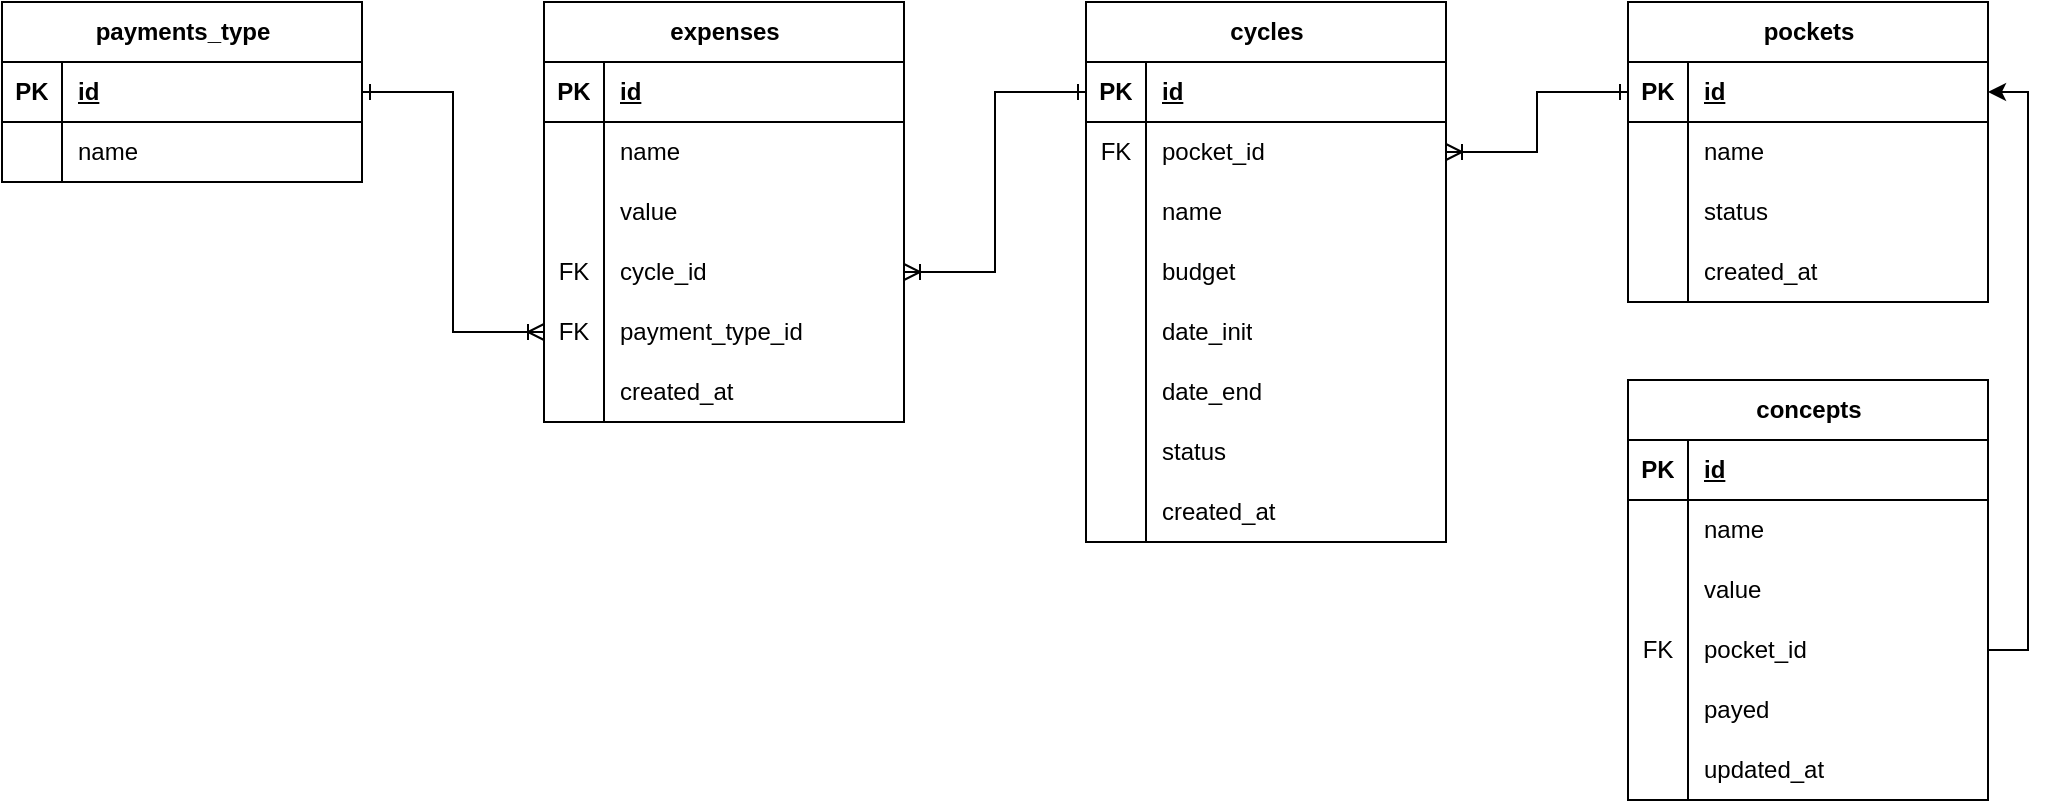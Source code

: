 <mxfile version="26.0.9">
  <diagram name="Page-1" id="GeWMx7mOWB3O76oJJy0g">
    <mxGraphModel dx="1013" dy="520" grid="0" gridSize="10" guides="1" tooltips="1" connect="1" arrows="1" fold="1" page="0" pageScale="1" pageWidth="850" pageHeight="1100" math="0" shadow="0">
      <root>
        <mxCell id="0" />
        <mxCell id="1" parent="0" />
        <mxCell id="YxS4vOd6Nqn7UH2DYtod-55" style="edgeStyle=orthogonalEdgeStyle;rounded=0;orthogonalLoop=1;jettySize=auto;html=1;endArrow=ERoneToMany;endFill=0;startArrow=ERone;startFill=0;" parent="1" source="YxS4vOd6Nqn7UH2DYtod-2" target="YxS4vOd6Nqn7UH2DYtod-49" edge="1">
          <mxGeometry relative="1" as="geometry" />
        </mxCell>
        <mxCell id="YxS4vOd6Nqn7UH2DYtod-1" value="payments_type" style="shape=table;startSize=30;container=1;collapsible=1;childLayout=tableLayout;fixedRows=1;rowLines=0;fontStyle=1;align=center;resizeLast=1;html=1;" parent="1" vertex="1">
          <mxGeometry x="13" y="58" width="180" height="90" as="geometry" />
        </mxCell>
        <mxCell id="YxS4vOd6Nqn7UH2DYtod-2" value="" style="shape=tableRow;horizontal=0;startSize=0;swimlaneHead=0;swimlaneBody=0;fillColor=none;collapsible=0;dropTarget=0;points=[[0,0.5],[1,0.5]];portConstraint=eastwest;top=0;left=0;right=0;bottom=1;" parent="YxS4vOd6Nqn7UH2DYtod-1" vertex="1">
          <mxGeometry y="30" width="180" height="30" as="geometry" />
        </mxCell>
        <mxCell id="YxS4vOd6Nqn7UH2DYtod-3" value="PK" style="shape=partialRectangle;connectable=0;fillColor=none;top=0;left=0;bottom=0;right=0;fontStyle=1;overflow=hidden;whiteSpace=wrap;html=1;" parent="YxS4vOd6Nqn7UH2DYtod-2" vertex="1">
          <mxGeometry width="30" height="30" as="geometry">
            <mxRectangle width="30" height="30" as="alternateBounds" />
          </mxGeometry>
        </mxCell>
        <mxCell id="YxS4vOd6Nqn7UH2DYtod-4" value="id" style="shape=partialRectangle;connectable=0;fillColor=none;top=0;left=0;bottom=0;right=0;align=left;spacingLeft=6;fontStyle=5;overflow=hidden;whiteSpace=wrap;html=1;" parent="YxS4vOd6Nqn7UH2DYtod-2" vertex="1">
          <mxGeometry x="30" width="150" height="30" as="geometry">
            <mxRectangle width="150" height="30" as="alternateBounds" />
          </mxGeometry>
        </mxCell>
        <mxCell id="YxS4vOd6Nqn7UH2DYtod-5" value="" style="shape=tableRow;horizontal=0;startSize=0;swimlaneHead=0;swimlaneBody=0;fillColor=none;collapsible=0;dropTarget=0;points=[[0,0.5],[1,0.5]];portConstraint=eastwest;top=0;left=0;right=0;bottom=0;" parent="YxS4vOd6Nqn7UH2DYtod-1" vertex="1">
          <mxGeometry y="60" width="180" height="30" as="geometry" />
        </mxCell>
        <mxCell id="YxS4vOd6Nqn7UH2DYtod-6" value="" style="shape=partialRectangle;connectable=0;fillColor=none;top=0;left=0;bottom=0;right=0;editable=1;overflow=hidden;whiteSpace=wrap;html=1;" parent="YxS4vOd6Nqn7UH2DYtod-5" vertex="1">
          <mxGeometry width="30" height="30" as="geometry">
            <mxRectangle width="30" height="30" as="alternateBounds" />
          </mxGeometry>
        </mxCell>
        <mxCell id="YxS4vOd6Nqn7UH2DYtod-7" value="name" style="shape=partialRectangle;connectable=0;fillColor=none;top=0;left=0;bottom=0;right=0;align=left;spacingLeft=6;overflow=hidden;whiteSpace=wrap;html=1;" parent="YxS4vOd6Nqn7UH2DYtod-5" vertex="1">
          <mxGeometry x="30" width="150" height="30" as="geometry">
            <mxRectangle width="150" height="30" as="alternateBounds" />
          </mxGeometry>
        </mxCell>
        <mxCell id="YxS4vOd6Nqn7UH2DYtod-14" value="pockets" style="shape=table;startSize=30;container=1;collapsible=1;childLayout=tableLayout;fixedRows=1;rowLines=0;fontStyle=1;align=center;resizeLast=1;html=1;" parent="1" vertex="1">
          <mxGeometry x="826" y="58" width="180" height="150" as="geometry" />
        </mxCell>
        <mxCell id="YxS4vOd6Nqn7UH2DYtod-15" value="" style="shape=tableRow;horizontal=0;startSize=0;swimlaneHead=0;swimlaneBody=0;fillColor=none;collapsible=0;dropTarget=0;points=[[0,0.5],[1,0.5]];portConstraint=eastwest;top=0;left=0;right=0;bottom=1;" parent="YxS4vOd6Nqn7UH2DYtod-14" vertex="1">
          <mxGeometry y="30" width="180" height="30" as="geometry" />
        </mxCell>
        <mxCell id="YxS4vOd6Nqn7UH2DYtod-16" value="PK" style="shape=partialRectangle;connectable=0;fillColor=none;top=0;left=0;bottom=0;right=0;fontStyle=1;overflow=hidden;whiteSpace=wrap;html=1;" parent="YxS4vOd6Nqn7UH2DYtod-15" vertex="1">
          <mxGeometry width="30" height="30" as="geometry">
            <mxRectangle width="30" height="30" as="alternateBounds" />
          </mxGeometry>
        </mxCell>
        <mxCell id="YxS4vOd6Nqn7UH2DYtod-17" value="id" style="shape=partialRectangle;connectable=0;fillColor=none;top=0;left=0;bottom=0;right=0;align=left;spacingLeft=6;fontStyle=5;overflow=hidden;whiteSpace=wrap;html=1;" parent="YxS4vOd6Nqn7UH2DYtod-15" vertex="1">
          <mxGeometry x="30" width="150" height="30" as="geometry">
            <mxRectangle width="150" height="30" as="alternateBounds" />
          </mxGeometry>
        </mxCell>
        <mxCell id="YxS4vOd6Nqn7UH2DYtod-18" value="" style="shape=tableRow;horizontal=0;startSize=0;swimlaneHead=0;swimlaneBody=0;fillColor=none;collapsible=0;dropTarget=0;points=[[0,0.5],[1,0.5]];portConstraint=eastwest;top=0;left=0;right=0;bottom=0;" parent="YxS4vOd6Nqn7UH2DYtod-14" vertex="1">
          <mxGeometry y="60" width="180" height="30" as="geometry" />
        </mxCell>
        <mxCell id="YxS4vOd6Nqn7UH2DYtod-19" value="" style="shape=partialRectangle;connectable=0;fillColor=none;top=0;left=0;bottom=0;right=0;editable=1;overflow=hidden;whiteSpace=wrap;html=1;" parent="YxS4vOd6Nqn7UH2DYtod-18" vertex="1">
          <mxGeometry width="30" height="30" as="geometry">
            <mxRectangle width="30" height="30" as="alternateBounds" />
          </mxGeometry>
        </mxCell>
        <mxCell id="YxS4vOd6Nqn7UH2DYtod-20" value="name" style="shape=partialRectangle;connectable=0;fillColor=none;top=0;left=0;bottom=0;right=0;align=left;spacingLeft=6;overflow=hidden;whiteSpace=wrap;html=1;" parent="YxS4vOd6Nqn7UH2DYtod-18" vertex="1">
          <mxGeometry x="30" width="150" height="30" as="geometry">
            <mxRectangle width="150" height="30" as="alternateBounds" />
          </mxGeometry>
        </mxCell>
        <mxCell id="YxS4vOd6Nqn7UH2DYtod-33" value="" style="shape=tableRow;horizontal=0;startSize=0;swimlaneHead=0;swimlaneBody=0;fillColor=none;collapsible=0;dropTarget=0;points=[[0,0.5],[1,0.5]];portConstraint=eastwest;top=0;left=0;right=0;bottom=0;" parent="YxS4vOd6Nqn7UH2DYtod-14" vertex="1">
          <mxGeometry y="90" width="180" height="30" as="geometry" />
        </mxCell>
        <mxCell id="YxS4vOd6Nqn7UH2DYtod-34" value="" style="shape=partialRectangle;connectable=0;fillColor=none;top=0;left=0;bottom=0;right=0;editable=1;overflow=hidden;whiteSpace=wrap;html=1;" parent="YxS4vOd6Nqn7UH2DYtod-33" vertex="1">
          <mxGeometry width="30" height="30" as="geometry">
            <mxRectangle width="30" height="30" as="alternateBounds" />
          </mxGeometry>
        </mxCell>
        <mxCell id="YxS4vOd6Nqn7UH2DYtod-35" value="status" style="shape=partialRectangle;connectable=0;fillColor=none;top=0;left=0;bottom=0;right=0;align=left;spacingLeft=6;overflow=hidden;whiteSpace=wrap;html=1;" parent="YxS4vOd6Nqn7UH2DYtod-33" vertex="1">
          <mxGeometry x="30" width="150" height="30" as="geometry">
            <mxRectangle width="150" height="30" as="alternateBounds" />
          </mxGeometry>
        </mxCell>
        <mxCell id="YxS4vOd6Nqn7UH2DYtod-85" value="" style="shape=tableRow;horizontal=0;startSize=0;swimlaneHead=0;swimlaneBody=0;fillColor=none;collapsible=0;dropTarget=0;points=[[0,0.5],[1,0.5]];portConstraint=eastwest;top=0;left=0;right=0;bottom=0;" parent="YxS4vOd6Nqn7UH2DYtod-14" vertex="1">
          <mxGeometry y="120" width="180" height="30" as="geometry" />
        </mxCell>
        <mxCell id="YxS4vOd6Nqn7UH2DYtod-86" value="" style="shape=partialRectangle;connectable=0;fillColor=none;top=0;left=0;bottom=0;right=0;editable=1;overflow=hidden;whiteSpace=wrap;html=1;" parent="YxS4vOd6Nqn7UH2DYtod-85" vertex="1">
          <mxGeometry width="30" height="30" as="geometry">
            <mxRectangle width="30" height="30" as="alternateBounds" />
          </mxGeometry>
        </mxCell>
        <mxCell id="YxS4vOd6Nqn7UH2DYtod-87" value="created_at" style="shape=partialRectangle;connectable=0;fillColor=none;top=0;left=0;bottom=0;right=0;align=left;spacingLeft=6;overflow=hidden;whiteSpace=wrap;html=1;" parent="YxS4vOd6Nqn7UH2DYtod-85" vertex="1">
          <mxGeometry x="30" width="150" height="30" as="geometry">
            <mxRectangle width="150" height="30" as="alternateBounds" />
          </mxGeometry>
        </mxCell>
        <mxCell id="YxS4vOd6Nqn7UH2DYtod-36" value="expenses" style="shape=table;startSize=30;container=1;collapsible=1;childLayout=tableLayout;fixedRows=1;rowLines=0;fontStyle=1;align=center;resizeLast=1;html=1;" parent="1" vertex="1">
          <mxGeometry x="284" y="58" width="180" height="210" as="geometry" />
        </mxCell>
        <mxCell id="YxS4vOd6Nqn7UH2DYtod-37" value="" style="shape=tableRow;horizontal=0;startSize=0;swimlaneHead=0;swimlaneBody=0;fillColor=none;collapsible=0;dropTarget=0;points=[[0,0.5],[1,0.5]];portConstraint=eastwest;top=0;left=0;right=0;bottom=1;" parent="YxS4vOd6Nqn7UH2DYtod-36" vertex="1">
          <mxGeometry y="30" width="180" height="30" as="geometry" />
        </mxCell>
        <mxCell id="YxS4vOd6Nqn7UH2DYtod-38" value="PK" style="shape=partialRectangle;connectable=0;fillColor=none;top=0;left=0;bottom=0;right=0;fontStyle=1;overflow=hidden;whiteSpace=wrap;html=1;" parent="YxS4vOd6Nqn7UH2DYtod-37" vertex="1">
          <mxGeometry width="30" height="30" as="geometry">
            <mxRectangle width="30" height="30" as="alternateBounds" />
          </mxGeometry>
        </mxCell>
        <mxCell id="YxS4vOd6Nqn7UH2DYtod-39" value="id" style="shape=partialRectangle;connectable=0;fillColor=none;top=0;left=0;bottom=0;right=0;align=left;spacingLeft=6;fontStyle=5;overflow=hidden;whiteSpace=wrap;html=1;" parent="YxS4vOd6Nqn7UH2DYtod-37" vertex="1">
          <mxGeometry x="30" width="150" height="30" as="geometry">
            <mxRectangle width="150" height="30" as="alternateBounds" />
          </mxGeometry>
        </mxCell>
        <mxCell id="YxS4vOd6Nqn7UH2DYtod-40" value="" style="shape=tableRow;horizontal=0;startSize=0;swimlaneHead=0;swimlaneBody=0;fillColor=none;collapsible=0;dropTarget=0;points=[[0,0.5],[1,0.5]];portConstraint=eastwest;top=0;left=0;right=0;bottom=0;" parent="YxS4vOd6Nqn7UH2DYtod-36" vertex="1">
          <mxGeometry y="60" width="180" height="30" as="geometry" />
        </mxCell>
        <mxCell id="YxS4vOd6Nqn7UH2DYtod-41" value="" style="shape=partialRectangle;connectable=0;fillColor=none;top=0;left=0;bottom=0;right=0;editable=1;overflow=hidden;whiteSpace=wrap;html=1;" parent="YxS4vOd6Nqn7UH2DYtod-40" vertex="1">
          <mxGeometry width="30" height="30" as="geometry">
            <mxRectangle width="30" height="30" as="alternateBounds" />
          </mxGeometry>
        </mxCell>
        <mxCell id="YxS4vOd6Nqn7UH2DYtod-42" value="name" style="shape=partialRectangle;connectable=0;fillColor=none;top=0;left=0;bottom=0;right=0;align=left;spacingLeft=6;overflow=hidden;whiteSpace=wrap;html=1;" parent="YxS4vOd6Nqn7UH2DYtod-40" vertex="1">
          <mxGeometry x="30" width="150" height="30" as="geometry">
            <mxRectangle width="150" height="30" as="alternateBounds" />
          </mxGeometry>
        </mxCell>
        <mxCell id="YxS4vOd6Nqn7UH2DYtod-43" value="" style="shape=tableRow;horizontal=0;startSize=0;swimlaneHead=0;swimlaneBody=0;fillColor=none;collapsible=0;dropTarget=0;points=[[0,0.5],[1,0.5]];portConstraint=eastwest;top=0;left=0;right=0;bottom=0;" parent="YxS4vOd6Nqn7UH2DYtod-36" vertex="1">
          <mxGeometry y="90" width="180" height="30" as="geometry" />
        </mxCell>
        <mxCell id="YxS4vOd6Nqn7UH2DYtod-44" value="" style="shape=partialRectangle;connectable=0;fillColor=none;top=0;left=0;bottom=0;right=0;editable=1;overflow=hidden;whiteSpace=wrap;html=1;" parent="YxS4vOd6Nqn7UH2DYtod-43" vertex="1">
          <mxGeometry width="30" height="30" as="geometry">
            <mxRectangle width="30" height="30" as="alternateBounds" />
          </mxGeometry>
        </mxCell>
        <mxCell id="YxS4vOd6Nqn7UH2DYtod-45" value="value" style="shape=partialRectangle;connectable=0;fillColor=none;top=0;left=0;bottom=0;right=0;align=left;spacingLeft=6;overflow=hidden;whiteSpace=wrap;html=1;" parent="YxS4vOd6Nqn7UH2DYtod-43" vertex="1">
          <mxGeometry x="30" width="150" height="30" as="geometry">
            <mxRectangle width="150" height="30" as="alternateBounds" />
          </mxGeometry>
        </mxCell>
        <mxCell id="YxS4vOd6Nqn7UH2DYtod-46" value="" style="shape=tableRow;horizontal=0;startSize=0;swimlaneHead=0;swimlaneBody=0;fillColor=none;collapsible=0;dropTarget=0;points=[[0,0.5],[1,0.5]];portConstraint=eastwest;top=0;left=0;right=0;bottom=0;" parent="YxS4vOd6Nqn7UH2DYtod-36" vertex="1">
          <mxGeometry y="120" width="180" height="30" as="geometry" />
        </mxCell>
        <mxCell id="YxS4vOd6Nqn7UH2DYtod-47" value="FK" style="shape=partialRectangle;connectable=0;fillColor=none;top=0;left=0;bottom=0;right=0;editable=1;overflow=hidden;whiteSpace=wrap;html=1;" parent="YxS4vOd6Nqn7UH2DYtod-46" vertex="1">
          <mxGeometry width="30" height="30" as="geometry">
            <mxRectangle width="30" height="30" as="alternateBounds" />
          </mxGeometry>
        </mxCell>
        <mxCell id="YxS4vOd6Nqn7UH2DYtod-48" value="cycle_id" style="shape=partialRectangle;connectable=0;fillColor=none;top=0;left=0;bottom=0;right=0;align=left;spacingLeft=6;overflow=hidden;whiteSpace=wrap;html=1;" parent="YxS4vOd6Nqn7UH2DYtod-46" vertex="1">
          <mxGeometry x="30" width="150" height="30" as="geometry">
            <mxRectangle width="150" height="30" as="alternateBounds" />
          </mxGeometry>
        </mxCell>
        <mxCell id="YxS4vOd6Nqn7UH2DYtod-49" value="" style="shape=tableRow;horizontal=0;startSize=0;swimlaneHead=0;swimlaneBody=0;fillColor=none;collapsible=0;dropTarget=0;points=[[0,0.5],[1,0.5]];portConstraint=eastwest;top=0;left=0;right=0;bottom=0;" parent="YxS4vOd6Nqn7UH2DYtod-36" vertex="1">
          <mxGeometry y="150" width="180" height="30" as="geometry" />
        </mxCell>
        <mxCell id="YxS4vOd6Nqn7UH2DYtod-50" value="FK" style="shape=partialRectangle;connectable=0;fillColor=none;top=0;left=0;bottom=0;right=0;editable=1;overflow=hidden;whiteSpace=wrap;html=1;" parent="YxS4vOd6Nqn7UH2DYtod-49" vertex="1">
          <mxGeometry width="30" height="30" as="geometry">
            <mxRectangle width="30" height="30" as="alternateBounds" />
          </mxGeometry>
        </mxCell>
        <mxCell id="YxS4vOd6Nqn7UH2DYtod-51" value="payment_type_id" style="shape=partialRectangle;connectable=0;fillColor=none;top=0;left=0;bottom=0;right=0;align=left;spacingLeft=6;overflow=hidden;whiteSpace=wrap;html=1;" parent="YxS4vOd6Nqn7UH2DYtod-49" vertex="1">
          <mxGeometry x="30" width="150" height="30" as="geometry">
            <mxRectangle width="150" height="30" as="alternateBounds" />
          </mxGeometry>
        </mxCell>
        <mxCell id="YxS4vOd6Nqn7UH2DYtod-52" value="" style="shape=tableRow;horizontal=0;startSize=0;swimlaneHead=0;swimlaneBody=0;fillColor=none;collapsible=0;dropTarget=0;points=[[0,0.5],[1,0.5]];portConstraint=eastwest;top=0;left=0;right=0;bottom=0;" parent="YxS4vOd6Nqn7UH2DYtod-36" vertex="1">
          <mxGeometry y="180" width="180" height="30" as="geometry" />
        </mxCell>
        <mxCell id="YxS4vOd6Nqn7UH2DYtod-53" value="" style="shape=partialRectangle;connectable=0;fillColor=none;top=0;left=0;bottom=0;right=0;editable=1;overflow=hidden;whiteSpace=wrap;html=1;" parent="YxS4vOd6Nqn7UH2DYtod-52" vertex="1">
          <mxGeometry width="30" height="30" as="geometry">
            <mxRectangle width="30" height="30" as="alternateBounds" />
          </mxGeometry>
        </mxCell>
        <mxCell id="YxS4vOd6Nqn7UH2DYtod-54" value="created_at" style="shape=partialRectangle;connectable=0;fillColor=none;top=0;left=0;bottom=0;right=0;align=left;spacingLeft=6;overflow=hidden;whiteSpace=wrap;html=1;" parent="YxS4vOd6Nqn7UH2DYtod-52" vertex="1">
          <mxGeometry x="30" width="150" height="30" as="geometry">
            <mxRectangle width="150" height="30" as="alternateBounds" />
          </mxGeometry>
        </mxCell>
        <mxCell id="YxS4vOd6Nqn7UH2DYtod-56" style="edgeStyle=orthogonalEdgeStyle;rounded=0;orthogonalLoop=1;jettySize=auto;html=1;endArrow=ERoneToMany;endFill=0;startArrow=ERone;startFill=0;" parent="1" source="YxS4vOd6Nqn7UH2DYtod-15" target="YxS4vOd6Nqn7UH2DYtod-67" edge="1">
          <mxGeometry relative="1" as="geometry" />
        </mxCell>
        <mxCell id="YxS4vOd6Nqn7UH2DYtod-57" value="cycles" style="shape=table;startSize=30;container=1;collapsible=1;childLayout=tableLayout;fixedRows=1;rowLines=0;fontStyle=1;align=center;resizeLast=1;html=1;" parent="1" vertex="1">
          <mxGeometry x="555" y="58" width="180" height="270" as="geometry" />
        </mxCell>
        <mxCell id="YxS4vOd6Nqn7UH2DYtod-58" value="" style="shape=tableRow;horizontal=0;startSize=0;swimlaneHead=0;swimlaneBody=0;fillColor=none;collapsible=0;dropTarget=0;points=[[0,0.5],[1,0.5]];portConstraint=eastwest;top=0;left=0;right=0;bottom=1;" parent="YxS4vOd6Nqn7UH2DYtod-57" vertex="1">
          <mxGeometry y="30" width="180" height="30" as="geometry" />
        </mxCell>
        <mxCell id="YxS4vOd6Nqn7UH2DYtod-59" value="PK" style="shape=partialRectangle;connectable=0;fillColor=none;top=0;left=0;bottom=0;right=0;fontStyle=1;overflow=hidden;whiteSpace=wrap;html=1;" parent="YxS4vOd6Nqn7UH2DYtod-58" vertex="1">
          <mxGeometry width="30" height="30" as="geometry">
            <mxRectangle width="30" height="30" as="alternateBounds" />
          </mxGeometry>
        </mxCell>
        <mxCell id="YxS4vOd6Nqn7UH2DYtod-60" value="id" style="shape=partialRectangle;connectable=0;fillColor=none;top=0;left=0;bottom=0;right=0;align=left;spacingLeft=6;fontStyle=5;overflow=hidden;whiteSpace=wrap;html=1;" parent="YxS4vOd6Nqn7UH2DYtod-58" vertex="1">
          <mxGeometry x="30" width="150" height="30" as="geometry">
            <mxRectangle width="150" height="30" as="alternateBounds" />
          </mxGeometry>
        </mxCell>
        <mxCell id="YxS4vOd6Nqn7UH2DYtod-67" value="" style="shape=tableRow;horizontal=0;startSize=0;swimlaneHead=0;swimlaneBody=0;fillColor=none;collapsible=0;dropTarget=0;points=[[0,0.5],[1,0.5]];portConstraint=eastwest;top=0;left=0;right=0;bottom=0;" parent="YxS4vOd6Nqn7UH2DYtod-57" vertex="1">
          <mxGeometry y="60" width="180" height="30" as="geometry" />
        </mxCell>
        <mxCell id="YxS4vOd6Nqn7UH2DYtod-68" value="FK" style="shape=partialRectangle;connectable=0;fillColor=none;top=0;left=0;bottom=0;right=0;editable=1;overflow=hidden;whiteSpace=wrap;html=1;" parent="YxS4vOd6Nqn7UH2DYtod-67" vertex="1">
          <mxGeometry width="30" height="30" as="geometry">
            <mxRectangle width="30" height="30" as="alternateBounds" />
          </mxGeometry>
        </mxCell>
        <mxCell id="YxS4vOd6Nqn7UH2DYtod-69" value="pocket_id" style="shape=partialRectangle;connectable=0;fillColor=none;top=0;left=0;bottom=0;right=0;align=left;spacingLeft=6;overflow=hidden;whiteSpace=wrap;html=1;" parent="YxS4vOd6Nqn7UH2DYtod-67" vertex="1">
          <mxGeometry x="30" width="150" height="30" as="geometry">
            <mxRectangle width="150" height="30" as="alternateBounds" />
          </mxGeometry>
        </mxCell>
        <mxCell id="YxS4vOd6Nqn7UH2DYtod-70" value="" style="shape=tableRow;horizontal=0;startSize=0;swimlaneHead=0;swimlaneBody=0;fillColor=none;collapsible=0;dropTarget=0;points=[[0,0.5],[1,0.5]];portConstraint=eastwest;top=0;left=0;right=0;bottom=0;" parent="YxS4vOd6Nqn7UH2DYtod-57" vertex="1">
          <mxGeometry y="90" width="180" height="30" as="geometry" />
        </mxCell>
        <mxCell id="YxS4vOd6Nqn7UH2DYtod-71" value="" style="shape=partialRectangle;connectable=0;fillColor=none;top=0;left=0;bottom=0;right=0;editable=1;overflow=hidden;whiteSpace=wrap;html=1;" parent="YxS4vOd6Nqn7UH2DYtod-70" vertex="1">
          <mxGeometry width="30" height="30" as="geometry">
            <mxRectangle width="30" height="30" as="alternateBounds" />
          </mxGeometry>
        </mxCell>
        <mxCell id="YxS4vOd6Nqn7UH2DYtod-72" value="name" style="shape=partialRectangle;connectable=0;fillColor=none;top=0;left=0;bottom=0;right=0;align=left;spacingLeft=6;overflow=hidden;whiteSpace=wrap;html=1;" parent="YxS4vOd6Nqn7UH2DYtod-70" vertex="1">
          <mxGeometry x="30" width="150" height="30" as="geometry">
            <mxRectangle width="150" height="30" as="alternateBounds" />
          </mxGeometry>
        </mxCell>
        <mxCell id="YxS4vOd6Nqn7UH2DYtod-73" value="" style="shape=tableRow;horizontal=0;startSize=0;swimlaneHead=0;swimlaneBody=0;fillColor=none;collapsible=0;dropTarget=0;points=[[0,0.5],[1,0.5]];portConstraint=eastwest;top=0;left=0;right=0;bottom=0;" parent="YxS4vOd6Nqn7UH2DYtod-57" vertex="1">
          <mxGeometry y="120" width="180" height="30" as="geometry" />
        </mxCell>
        <mxCell id="YxS4vOd6Nqn7UH2DYtod-74" value="" style="shape=partialRectangle;connectable=0;fillColor=none;top=0;left=0;bottom=0;right=0;editable=1;overflow=hidden;whiteSpace=wrap;html=1;" parent="YxS4vOd6Nqn7UH2DYtod-73" vertex="1">
          <mxGeometry width="30" height="30" as="geometry">
            <mxRectangle width="30" height="30" as="alternateBounds" />
          </mxGeometry>
        </mxCell>
        <mxCell id="YxS4vOd6Nqn7UH2DYtod-75" value="budget" style="shape=partialRectangle;connectable=0;fillColor=none;top=0;left=0;bottom=0;right=0;align=left;spacingLeft=6;overflow=hidden;whiteSpace=wrap;html=1;" parent="YxS4vOd6Nqn7UH2DYtod-73" vertex="1">
          <mxGeometry x="30" width="150" height="30" as="geometry">
            <mxRectangle width="150" height="30" as="alternateBounds" />
          </mxGeometry>
        </mxCell>
        <mxCell id="YxS4vOd6Nqn7UH2DYtod-76" value="" style="shape=tableRow;horizontal=0;startSize=0;swimlaneHead=0;swimlaneBody=0;fillColor=none;collapsible=0;dropTarget=0;points=[[0,0.5],[1,0.5]];portConstraint=eastwest;top=0;left=0;right=0;bottom=0;" parent="YxS4vOd6Nqn7UH2DYtod-57" vertex="1">
          <mxGeometry y="150" width="180" height="30" as="geometry" />
        </mxCell>
        <mxCell id="YxS4vOd6Nqn7UH2DYtod-77" value="" style="shape=partialRectangle;connectable=0;fillColor=none;top=0;left=0;bottom=0;right=0;editable=1;overflow=hidden;whiteSpace=wrap;html=1;" parent="YxS4vOd6Nqn7UH2DYtod-76" vertex="1">
          <mxGeometry width="30" height="30" as="geometry">
            <mxRectangle width="30" height="30" as="alternateBounds" />
          </mxGeometry>
        </mxCell>
        <mxCell id="YxS4vOd6Nqn7UH2DYtod-78" value="date_init" style="shape=partialRectangle;connectable=0;fillColor=none;top=0;left=0;bottom=0;right=0;align=left;spacingLeft=6;overflow=hidden;whiteSpace=wrap;html=1;" parent="YxS4vOd6Nqn7UH2DYtod-76" vertex="1">
          <mxGeometry x="30" width="150" height="30" as="geometry">
            <mxRectangle width="150" height="30" as="alternateBounds" />
          </mxGeometry>
        </mxCell>
        <mxCell id="YxS4vOd6Nqn7UH2DYtod-79" value="" style="shape=tableRow;horizontal=0;startSize=0;swimlaneHead=0;swimlaneBody=0;fillColor=none;collapsible=0;dropTarget=0;points=[[0,0.5],[1,0.5]];portConstraint=eastwest;top=0;left=0;right=0;bottom=0;" parent="YxS4vOd6Nqn7UH2DYtod-57" vertex="1">
          <mxGeometry y="180" width="180" height="30" as="geometry" />
        </mxCell>
        <mxCell id="YxS4vOd6Nqn7UH2DYtod-80" value="" style="shape=partialRectangle;connectable=0;fillColor=none;top=0;left=0;bottom=0;right=0;editable=1;overflow=hidden;whiteSpace=wrap;html=1;" parent="YxS4vOd6Nqn7UH2DYtod-79" vertex="1">
          <mxGeometry width="30" height="30" as="geometry">
            <mxRectangle width="30" height="30" as="alternateBounds" />
          </mxGeometry>
        </mxCell>
        <mxCell id="YxS4vOd6Nqn7UH2DYtod-81" value="date_end" style="shape=partialRectangle;connectable=0;fillColor=none;top=0;left=0;bottom=0;right=0;align=left;spacingLeft=6;overflow=hidden;whiteSpace=wrap;html=1;" parent="YxS4vOd6Nqn7UH2DYtod-79" vertex="1">
          <mxGeometry x="30" width="150" height="30" as="geometry">
            <mxRectangle width="150" height="30" as="alternateBounds" />
          </mxGeometry>
        </mxCell>
        <mxCell id="YxS4vOd6Nqn7UH2DYtod-88" value="" style="shape=tableRow;horizontal=0;startSize=0;swimlaneHead=0;swimlaneBody=0;fillColor=none;collapsible=0;dropTarget=0;points=[[0,0.5],[1,0.5]];portConstraint=eastwest;top=0;left=0;right=0;bottom=0;" parent="YxS4vOd6Nqn7UH2DYtod-57" vertex="1">
          <mxGeometry y="210" width="180" height="30" as="geometry" />
        </mxCell>
        <mxCell id="YxS4vOd6Nqn7UH2DYtod-89" value="" style="shape=partialRectangle;connectable=0;fillColor=none;top=0;left=0;bottom=0;right=0;editable=1;overflow=hidden;whiteSpace=wrap;html=1;" parent="YxS4vOd6Nqn7UH2DYtod-88" vertex="1">
          <mxGeometry width="30" height="30" as="geometry">
            <mxRectangle width="30" height="30" as="alternateBounds" />
          </mxGeometry>
        </mxCell>
        <mxCell id="YxS4vOd6Nqn7UH2DYtod-90" value="status" style="shape=partialRectangle;connectable=0;fillColor=none;top=0;left=0;bottom=0;right=0;align=left;spacingLeft=6;overflow=hidden;whiteSpace=wrap;html=1;" parent="YxS4vOd6Nqn7UH2DYtod-88" vertex="1">
          <mxGeometry x="30" width="150" height="30" as="geometry">
            <mxRectangle width="150" height="30" as="alternateBounds" />
          </mxGeometry>
        </mxCell>
        <mxCell id="YxS4vOd6Nqn7UH2DYtod-94" value="" style="shape=tableRow;horizontal=0;startSize=0;swimlaneHead=0;swimlaneBody=0;fillColor=none;collapsible=0;dropTarget=0;points=[[0,0.5],[1,0.5]];portConstraint=eastwest;top=0;left=0;right=0;bottom=0;" parent="YxS4vOd6Nqn7UH2DYtod-57" vertex="1">
          <mxGeometry y="240" width="180" height="30" as="geometry" />
        </mxCell>
        <mxCell id="YxS4vOd6Nqn7UH2DYtod-95" value="" style="shape=partialRectangle;connectable=0;fillColor=none;top=0;left=0;bottom=0;right=0;editable=1;overflow=hidden;whiteSpace=wrap;html=1;" parent="YxS4vOd6Nqn7UH2DYtod-94" vertex="1">
          <mxGeometry width="30" height="30" as="geometry">
            <mxRectangle width="30" height="30" as="alternateBounds" />
          </mxGeometry>
        </mxCell>
        <mxCell id="YxS4vOd6Nqn7UH2DYtod-96" value="created_at" style="shape=partialRectangle;connectable=0;fillColor=none;top=0;left=0;bottom=0;right=0;align=left;spacingLeft=6;overflow=hidden;whiteSpace=wrap;html=1;" parent="YxS4vOd6Nqn7UH2DYtod-94" vertex="1">
          <mxGeometry x="30" width="150" height="30" as="geometry">
            <mxRectangle width="150" height="30" as="alternateBounds" />
          </mxGeometry>
        </mxCell>
        <mxCell id="YxS4vOd6Nqn7UH2DYtod-84" style="edgeStyle=orthogonalEdgeStyle;rounded=0;orthogonalLoop=1;jettySize=auto;html=1;endArrow=ERone;endFill=0;startArrow=ERoneToMany;startFill=0;" parent="1" source="YxS4vOd6Nqn7UH2DYtod-46" target="YxS4vOd6Nqn7UH2DYtod-58" edge="1">
          <mxGeometry relative="1" as="geometry" />
        </mxCell>
        <mxCell id="7H3WDwQp21hgmPwftsPs-1" value="concepts" style="shape=table;startSize=30;container=1;collapsible=1;childLayout=tableLayout;fixedRows=1;rowLines=0;fontStyle=1;align=center;resizeLast=1;html=1;" vertex="1" parent="1">
          <mxGeometry x="826" y="247" width="180" height="210" as="geometry" />
        </mxCell>
        <mxCell id="7H3WDwQp21hgmPwftsPs-2" value="" style="shape=tableRow;horizontal=0;startSize=0;swimlaneHead=0;swimlaneBody=0;fillColor=none;collapsible=0;dropTarget=0;points=[[0,0.5],[1,0.5]];portConstraint=eastwest;top=0;left=0;right=0;bottom=1;" vertex="1" parent="7H3WDwQp21hgmPwftsPs-1">
          <mxGeometry y="30" width="180" height="30" as="geometry" />
        </mxCell>
        <mxCell id="7H3WDwQp21hgmPwftsPs-3" value="PK" style="shape=partialRectangle;connectable=0;fillColor=none;top=0;left=0;bottom=0;right=0;fontStyle=1;overflow=hidden;whiteSpace=wrap;html=1;" vertex="1" parent="7H3WDwQp21hgmPwftsPs-2">
          <mxGeometry width="30" height="30" as="geometry">
            <mxRectangle width="30" height="30" as="alternateBounds" />
          </mxGeometry>
        </mxCell>
        <mxCell id="7H3WDwQp21hgmPwftsPs-4" value="id" style="shape=partialRectangle;connectable=0;fillColor=none;top=0;left=0;bottom=0;right=0;align=left;spacingLeft=6;fontStyle=5;overflow=hidden;whiteSpace=wrap;html=1;" vertex="1" parent="7H3WDwQp21hgmPwftsPs-2">
          <mxGeometry x="30" width="150" height="30" as="geometry">
            <mxRectangle width="150" height="30" as="alternateBounds" />
          </mxGeometry>
        </mxCell>
        <mxCell id="7H3WDwQp21hgmPwftsPs-5" value="" style="shape=tableRow;horizontal=0;startSize=0;swimlaneHead=0;swimlaneBody=0;fillColor=none;collapsible=0;dropTarget=0;points=[[0,0.5],[1,0.5]];portConstraint=eastwest;top=0;left=0;right=0;bottom=0;" vertex="1" parent="7H3WDwQp21hgmPwftsPs-1">
          <mxGeometry y="60" width="180" height="30" as="geometry" />
        </mxCell>
        <mxCell id="7H3WDwQp21hgmPwftsPs-6" value="" style="shape=partialRectangle;connectable=0;fillColor=none;top=0;left=0;bottom=0;right=0;editable=1;overflow=hidden;whiteSpace=wrap;html=1;" vertex="1" parent="7H3WDwQp21hgmPwftsPs-5">
          <mxGeometry width="30" height="30" as="geometry">
            <mxRectangle width="30" height="30" as="alternateBounds" />
          </mxGeometry>
        </mxCell>
        <mxCell id="7H3WDwQp21hgmPwftsPs-7" value="name" style="shape=partialRectangle;connectable=0;fillColor=none;top=0;left=0;bottom=0;right=0;align=left;spacingLeft=6;overflow=hidden;whiteSpace=wrap;html=1;" vertex="1" parent="7H3WDwQp21hgmPwftsPs-5">
          <mxGeometry x="30" width="150" height="30" as="geometry">
            <mxRectangle width="150" height="30" as="alternateBounds" />
          </mxGeometry>
        </mxCell>
        <mxCell id="7H3WDwQp21hgmPwftsPs-11" value="" style="shape=tableRow;horizontal=0;startSize=0;swimlaneHead=0;swimlaneBody=0;fillColor=none;collapsible=0;dropTarget=0;points=[[0,0.5],[1,0.5]];portConstraint=eastwest;top=0;left=0;right=0;bottom=0;" vertex="1" parent="7H3WDwQp21hgmPwftsPs-1">
          <mxGeometry y="90" width="180" height="30" as="geometry" />
        </mxCell>
        <mxCell id="7H3WDwQp21hgmPwftsPs-12" value="" style="shape=partialRectangle;connectable=0;fillColor=none;top=0;left=0;bottom=0;right=0;editable=1;overflow=hidden;whiteSpace=wrap;html=1;" vertex="1" parent="7H3WDwQp21hgmPwftsPs-11">
          <mxGeometry width="30" height="30" as="geometry">
            <mxRectangle width="30" height="30" as="alternateBounds" />
          </mxGeometry>
        </mxCell>
        <mxCell id="7H3WDwQp21hgmPwftsPs-13" value="value" style="shape=partialRectangle;connectable=0;fillColor=none;top=0;left=0;bottom=0;right=0;align=left;spacingLeft=6;overflow=hidden;whiteSpace=wrap;html=1;" vertex="1" parent="7H3WDwQp21hgmPwftsPs-11">
          <mxGeometry x="30" width="150" height="30" as="geometry">
            <mxRectangle width="150" height="30" as="alternateBounds" />
          </mxGeometry>
        </mxCell>
        <mxCell id="7H3WDwQp21hgmPwftsPs-17" value="" style="shape=tableRow;horizontal=0;startSize=0;swimlaneHead=0;swimlaneBody=0;fillColor=none;collapsible=0;dropTarget=0;points=[[0,0.5],[1,0.5]];portConstraint=eastwest;top=0;left=0;right=0;bottom=0;" vertex="1" parent="7H3WDwQp21hgmPwftsPs-1">
          <mxGeometry y="120" width="180" height="30" as="geometry" />
        </mxCell>
        <mxCell id="7H3WDwQp21hgmPwftsPs-18" value="FK" style="shape=partialRectangle;connectable=0;fillColor=none;top=0;left=0;bottom=0;right=0;editable=1;overflow=hidden;whiteSpace=wrap;html=1;" vertex="1" parent="7H3WDwQp21hgmPwftsPs-17">
          <mxGeometry width="30" height="30" as="geometry">
            <mxRectangle width="30" height="30" as="alternateBounds" />
          </mxGeometry>
        </mxCell>
        <mxCell id="7H3WDwQp21hgmPwftsPs-19" value="pocket_id" style="shape=partialRectangle;connectable=0;fillColor=none;top=0;left=0;bottom=0;right=0;align=left;spacingLeft=6;overflow=hidden;whiteSpace=wrap;html=1;" vertex="1" parent="7H3WDwQp21hgmPwftsPs-17">
          <mxGeometry x="30" width="150" height="30" as="geometry">
            <mxRectangle width="150" height="30" as="alternateBounds" />
          </mxGeometry>
        </mxCell>
        <mxCell id="7H3WDwQp21hgmPwftsPs-33" value="" style="shape=tableRow;horizontal=0;startSize=0;swimlaneHead=0;swimlaneBody=0;fillColor=none;collapsible=0;dropTarget=0;points=[[0,0.5],[1,0.5]];portConstraint=eastwest;top=0;left=0;right=0;bottom=0;" vertex="1" parent="7H3WDwQp21hgmPwftsPs-1">
          <mxGeometry y="150" width="180" height="30" as="geometry" />
        </mxCell>
        <mxCell id="7H3WDwQp21hgmPwftsPs-34" value="" style="shape=partialRectangle;connectable=0;fillColor=none;top=0;left=0;bottom=0;right=0;editable=1;overflow=hidden;whiteSpace=wrap;html=1;" vertex="1" parent="7H3WDwQp21hgmPwftsPs-33">
          <mxGeometry width="30" height="30" as="geometry">
            <mxRectangle width="30" height="30" as="alternateBounds" />
          </mxGeometry>
        </mxCell>
        <mxCell id="7H3WDwQp21hgmPwftsPs-35" value="payed" style="shape=partialRectangle;connectable=0;fillColor=none;top=0;left=0;bottom=0;right=0;align=left;spacingLeft=6;overflow=hidden;whiteSpace=wrap;html=1;" vertex="1" parent="7H3WDwQp21hgmPwftsPs-33">
          <mxGeometry x="30" width="150" height="30" as="geometry">
            <mxRectangle width="150" height="30" as="alternateBounds" />
          </mxGeometry>
        </mxCell>
        <mxCell id="7H3WDwQp21hgmPwftsPs-37" value="" style="shape=tableRow;horizontal=0;startSize=0;swimlaneHead=0;swimlaneBody=0;fillColor=none;collapsible=0;dropTarget=0;points=[[0,0.5],[1,0.5]];portConstraint=eastwest;top=0;left=0;right=0;bottom=0;" vertex="1" parent="7H3WDwQp21hgmPwftsPs-1">
          <mxGeometry y="180" width="180" height="30" as="geometry" />
        </mxCell>
        <mxCell id="7H3WDwQp21hgmPwftsPs-38" value="" style="shape=partialRectangle;connectable=0;fillColor=none;top=0;left=0;bottom=0;right=0;editable=1;overflow=hidden;whiteSpace=wrap;html=1;" vertex="1" parent="7H3WDwQp21hgmPwftsPs-37">
          <mxGeometry width="30" height="30" as="geometry">
            <mxRectangle width="30" height="30" as="alternateBounds" />
          </mxGeometry>
        </mxCell>
        <mxCell id="7H3WDwQp21hgmPwftsPs-39" value="updated_at" style="shape=partialRectangle;connectable=0;fillColor=none;top=0;left=0;bottom=0;right=0;align=left;spacingLeft=6;overflow=hidden;whiteSpace=wrap;html=1;" vertex="1" parent="7H3WDwQp21hgmPwftsPs-37">
          <mxGeometry x="30" width="150" height="30" as="geometry">
            <mxRectangle width="150" height="30" as="alternateBounds" />
          </mxGeometry>
        </mxCell>
        <mxCell id="7H3WDwQp21hgmPwftsPs-36" style="edgeStyle=orthogonalEdgeStyle;rounded=0;orthogonalLoop=1;jettySize=auto;html=1;exitX=1;exitY=0.5;exitDx=0;exitDy=0;" edge="1" parent="1" source="7H3WDwQp21hgmPwftsPs-17" target="YxS4vOd6Nqn7UH2DYtod-15">
          <mxGeometry relative="1" as="geometry" />
        </mxCell>
      </root>
    </mxGraphModel>
  </diagram>
</mxfile>
